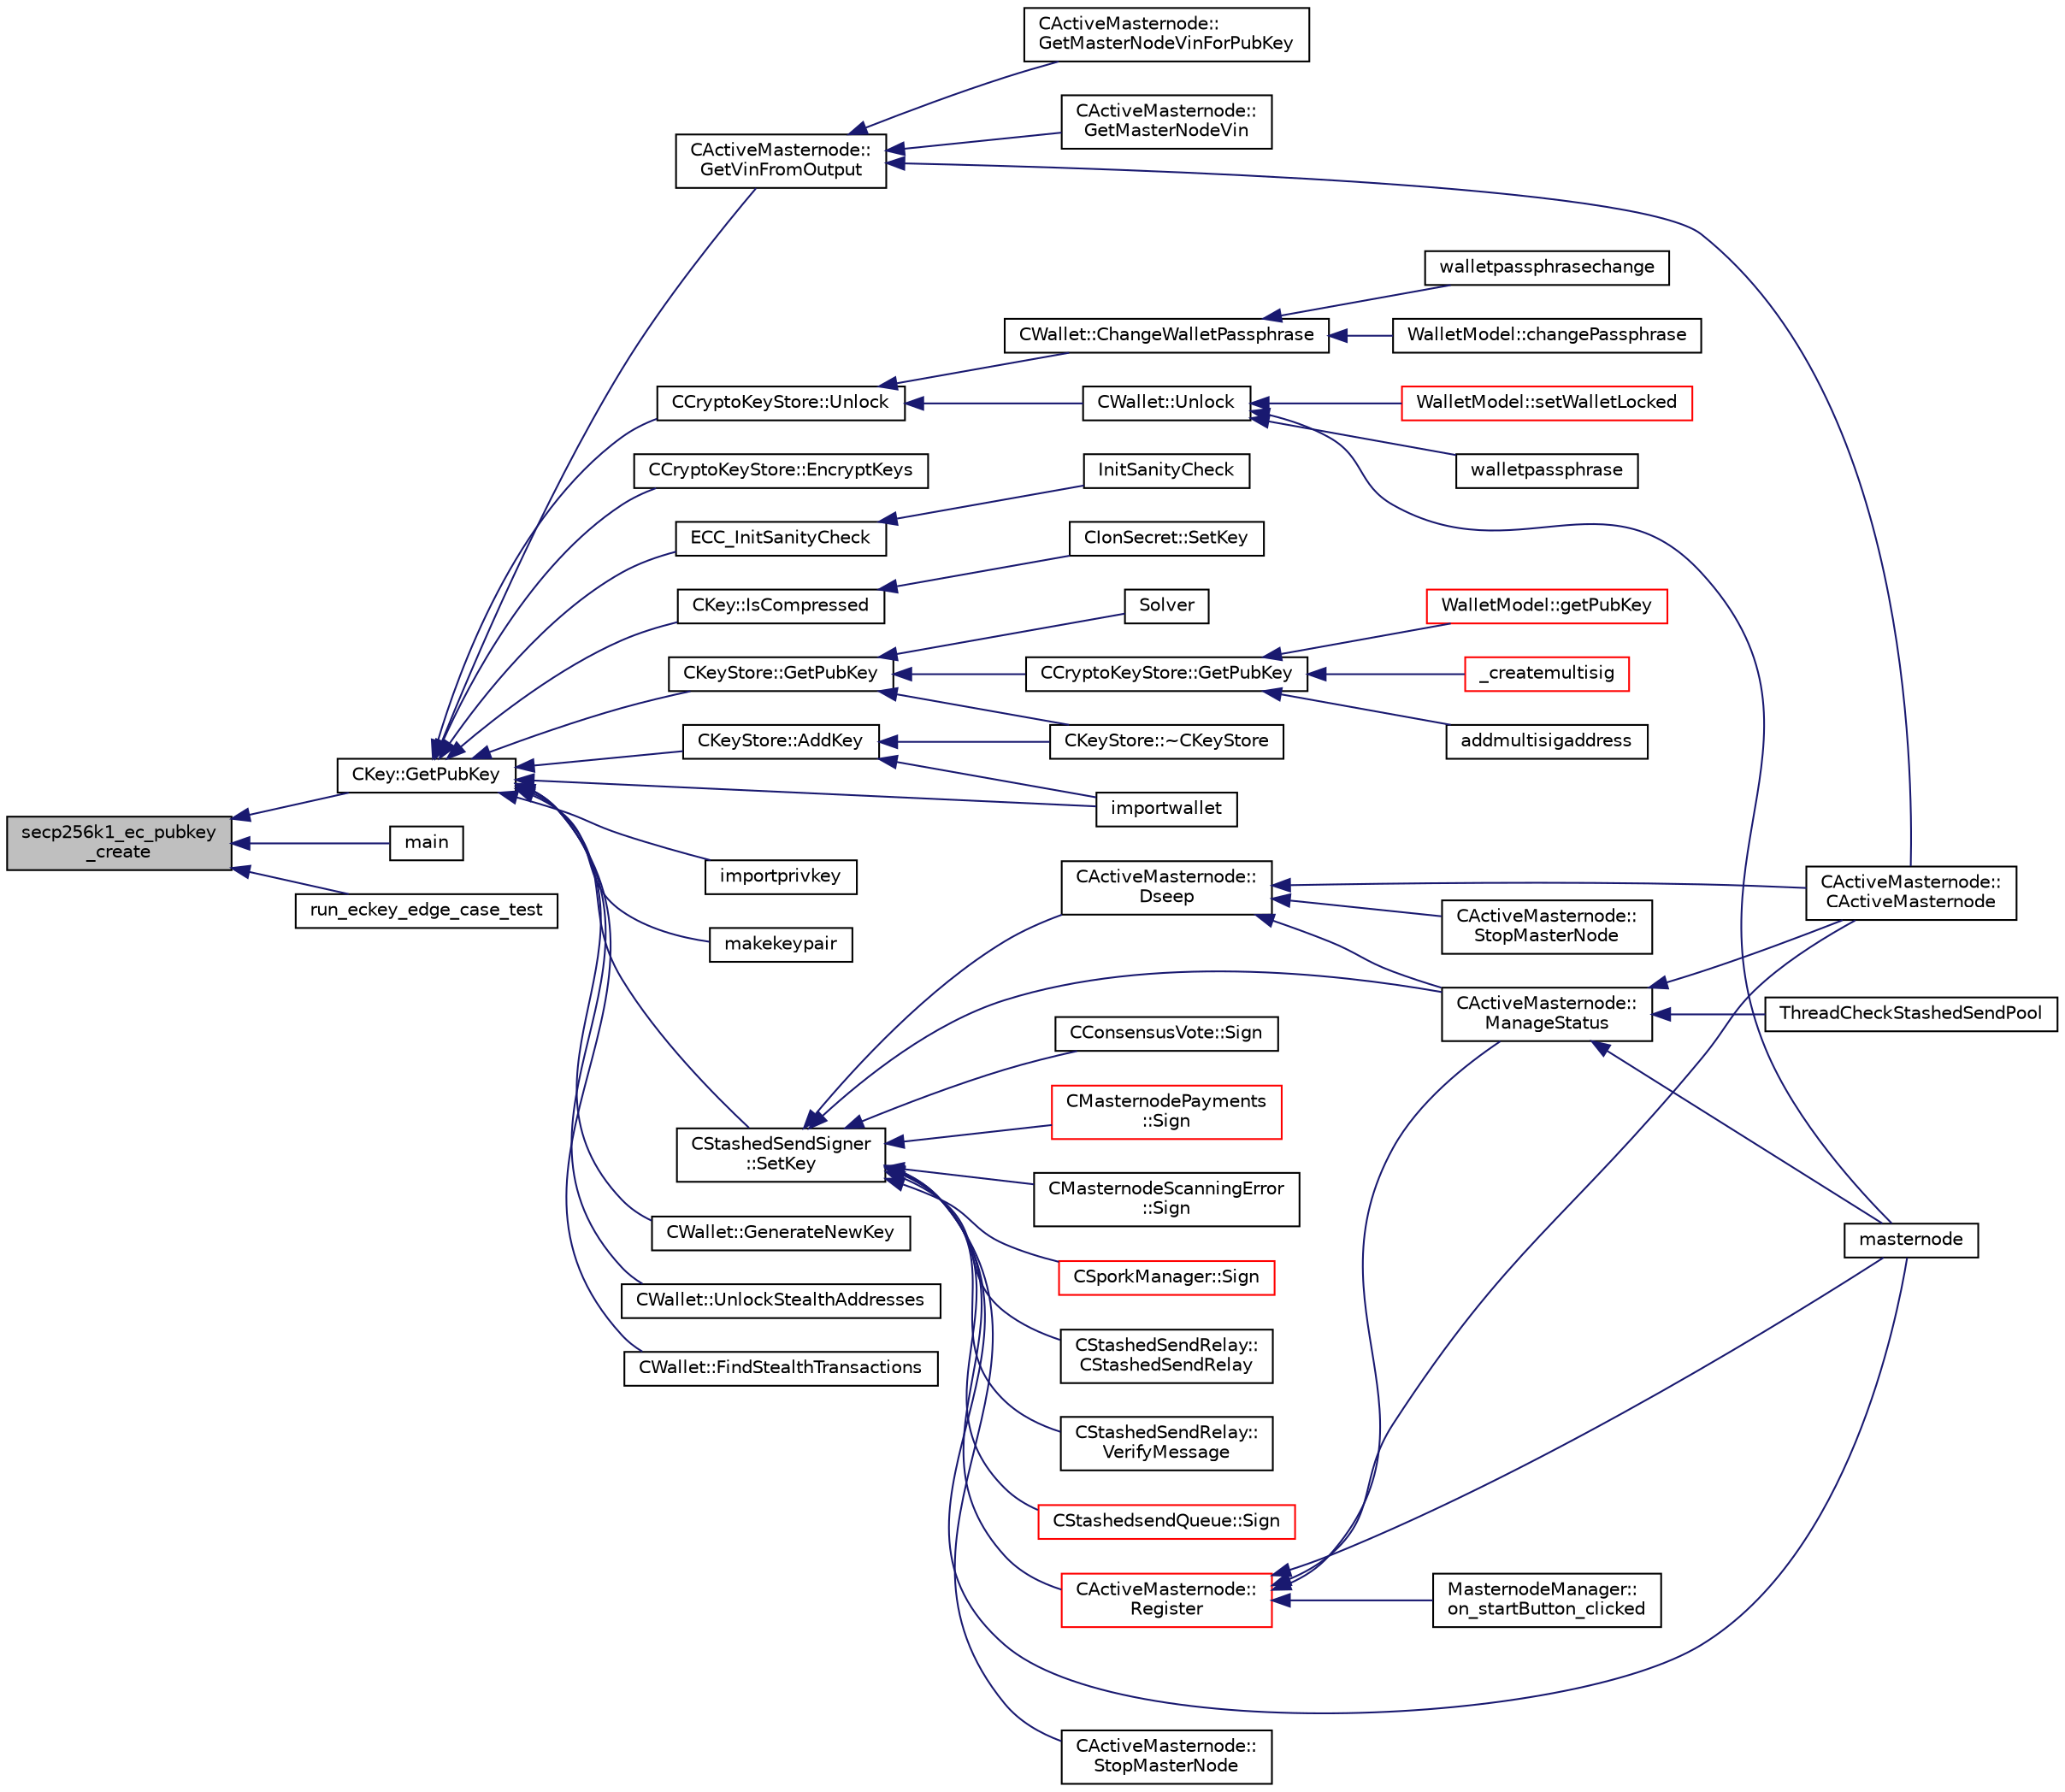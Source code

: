 digraph "secp256k1_ec_pubkey_create"
{
  edge [fontname="Helvetica",fontsize="10",labelfontname="Helvetica",labelfontsize="10"];
  node [fontname="Helvetica",fontsize="10",shape=record];
  rankdir="LR";
  Node41 [label="secp256k1_ec_pubkey\l_create",height=0.2,width=0.4,color="black", fillcolor="grey75", style="filled", fontcolor="black"];
  Node41 -> Node42 [dir="back",color="midnightblue",fontsize="10",style="solid",fontname="Helvetica"];
  Node42 [label="CKey::GetPubKey",height=0.2,width=0.4,color="black", fillcolor="white", style="filled",URL="$d2/d63/class_c_key.html#aa1085c59603a62db6ec776300f250337"];
  Node42 -> Node43 [dir="back",color="midnightblue",fontsize="10",style="solid",fontname="Helvetica"];
  Node43 [label="CActiveMasternode::\lGetVinFromOutput",height=0.2,width=0.4,color="black", fillcolor="white", style="filled",URL="$d9/d29/class_c_active_masternode.html#abc2ae1e24001f80ace4bbea2b6453944"];
  Node43 -> Node44 [dir="back",color="midnightblue",fontsize="10",style="solid",fontname="Helvetica"];
  Node44 [label="CActiveMasternode::\lGetMasterNodeVin",height=0.2,width=0.4,color="black", fillcolor="white", style="filled",URL="$d9/d29/class_c_active_masternode.html#adc93036b86ee9ef6abe5e0b783a51283"];
  Node43 -> Node45 [dir="back",color="midnightblue",fontsize="10",style="solid",fontname="Helvetica"];
  Node45 [label="CActiveMasternode::\lGetMasterNodeVinForPubKey",height=0.2,width=0.4,color="black", fillcolor="white", style="filled",URL="$d9/d29/class_c_active_masternode.html#ada17e6bbfd69a3acf166b49c10365da4"];
  Node43 -> Node46 [dir="back",color="midnightblue",fontsize="10",style="solid",fontname="Helvetica"];
  Node46 [label="CActiveMasternode::\lCActiveMasternode",height=0.2,width=0.4,color="black", fillcolor="white", style="filled",URL="$d9/d29/class_c_active_masternode.html#a7ffb946d1b2aad0054d3b3efce8c0543"];
  Node42 -> Node47 [dir="back",color="midnightblue",fontsize="10",style="solid",fontname="Helvetica"];
  Node47 [label="CCryptoKeyStore::Unlock",height=0.2,width=0.4,color="black", fillcolor="white", style="filled",URL="$db/dad/class_c_crypto_key_store.html#a81bd70e18aa75f566526620a74f9cd88"];
  Node47 -> Node48 [dir="back",color="midnightblue",fontsize="10",style="solid",fontname="Helvetica"];
  Node48 [label="CWallet::Unlock",height=0.2,width=0.4,color="black", fillcolor="white", style="filled",URL="$d2/de5/class_c_wallet.html#a654ae5a3a7c4c7c7bfd271f108781b40"];
  Node48 -> Node49 [dir="back",color="midnightblue",fontsize="10",style="solid",fontname="Helvetica"];
  Node49 [label="WalletModel::setWalletLocked",height=0.2,width=0.4,color="red", fillcolor="white", style="filled",URL="$d4/d27/class_wallet_model.html#a5a8b65bfaecb0813d64c733f4f34f090"];
  Node48 -> Node56 [dir="back",color="midnightblue",fontsize="10",style="solid",fontname="Helvetica"];
  Node56 [label="masternode",height=0.2,width=0.4,color="black", fillcolor="white", style="filled",URL="$d5/d6b/rpcstashedsend_8cpp.html#a30609e443aeb47c29ed0878d16b1b5e1"];
  Node48 -> Node57 [dir="back",color="midnightblue",fontsize="10",style="solid",fontname="Helvetica"];
  Node57 [label="walletpassphrase",height=0.2,width=0.4,color="black", fillcolor="white", style="filled",URL="$df/d1d/rpcwallet_8cpp.html#a733f7c70e7c18783935e6de9643c0086"];
  Node47 -> Node58 [dir="back",color="midnightblue",fontsize="10",style="solid",fontname="Helvetica"];
  Node58 [label="CWallet::ChangeWalletPassphrase",height=0.2,width=0.4,color="black", fillcolor="white", style="filled",URL="$d2/de5/class_c_wallet.html#a4abcec3066e7c462f4564c159fc15031"];
  Node58 -> Node59 [dir="back",color="midnightblue",fontsize="10",style="solid",fontname="Helvetica"];
  Node59 [label="WalletModel::changePassphrase",height=0.2,width=0.4,color="black", fillcolor="white", style="filled",URL="$d4/d27/class_wallet_model.html#a67ebff3f267b5c9973c0465184c085a4"];
  Node58 -> Node60 [dir="back",color="midnightblue",fontsize="10",style="solid",fontname="Helvetica"];
  Node60 [label="walletpassphrasechange",height=0.2,width=0.4,color="black", fillcolor="white", style="filled",URL="$df/d1d/rpcwallet_8cpp.html#a84ad884957e24688433be32a9ca70933"];
  Node42 -> Node61 [dir="back",color="midnightblue",fontsize="10",style="solid",fontname="Helvetica"];
  Node61 [label="CCryptoKeyStore::EncryptKeys",height=0.2,width=0.4,color="black", fillcolor="white", style="filled",URL="$db/dad/class_c_crypto_key_store.html#a8c0f6b63fb04193df16243c4459b7c61"];
  Node42 -> Node62 [dir="back",color="midnightblue",fontsize="10",style="solid",fontname="Helvetica"];
  Node62 [label="ECC_InitSanityCheck",height=0.2,width=0.4,color="black", fillcolor="white", style="filled",URL="$de/de5/key_8h.html#a55cc40f04bf887c1000667caccb0684a",tooltip="Check that required EC support is available at runtime. "];
  Node62 -> Node63 [dir="back",color="midnightblue",fontsize="10",style="solid",fontname="Helvetica"];
  Node63 [label="InitSanityCheck",height=0.2,width=0.4,color="black", fillcolor="white", style="filled",URL="$d0/dc9/init_8cpp.html#a878797b40fb8eb0d7f330a41d7742d11",tooltip="Sanity checks Ensure that Ion is running in a usable environment with all necessary library support..."];
  Node42 -> Node64 [dir="back",color="midnightblue",fontsize="10",style="solid",fontname="Helvetica"];
  Node64 [label="CKey::IsCompressed",height=0.2,width=0.4,color="black", fillcolor="white", style="filled",URL="$d2/d63/class_c_key.html#a96b017433a65335775cf3807d73f85ce"];
  Node64 -> Node65 [dir="back",color="midnightblue",fontsize="10",style="solid",fontname="Helvetica"];
  Node65 [label="CIonSecret::SetKey",height=0.2,width=0.4,color="black", fillcolor="white", style="filled",URL="$d3/d88/class_c_ion_secret.html#af28cc32f79cc793418e810e8ae12e25e"];
  Node42 -> Node66 [dir="back",color="midnightblue",fontsize="10",style="solid",fontname="Helvetica"];
  Node66 [label="CKeyStore::GetPubKey",height=0.2,width=0.4,color="black", fillcolor="white", style="filled",URL="$d0/dc3/class_c_key_store.html#ab83687ea4c9df138b21f6ec3e9809f42"];
  Node66 -> Node67 [dir="back",color="midnightblue",fontsize="10",style="solid",fontname="Helvetica"];
  Node67 [label="CCryptoKeyStore::GetPubKey",height=0.2,width=0.4,color="black", fillcolor="white", style="filled",URL="$db/dad/class_c_crypto_key_store.html#a20b474adfe6900bb36cd4fd6f9c31380"];
  Node67 -> Node68 [dir="back",color="midnightblue",fontsize="10",style="solid",fontname="Helvetica"];
  Node68 [label="WalletModel::getPubKey",height=0.2,width=0.4,color="red", fillcolor="white", style="filled",URL="$d4/d27/class_wallet_model.html#abe0b4462654768f301d1f758f7907ca2"];
  Node67 -> Node79 [dir="back",color="midnightblue",fontsize="10",style="solid",fontname="Helvetica"];
  Node79 [label="_createmultisig",height=0.2,width=0.4,color="red", fillcolor="white", style="filled",URL="$df/d1d/rpcwallet_8cpp.html#aca53a9372c92e81fc665cbdeb8fcdbc5"];
  Node67 -> Node81 [dir="back",color="midnightblue",fontsize="10",style="solid",fontname="Helvetica"];
  Node81 [label="addmultisigaddress",height=0.2,width=0.4,color="black", fillcolor="white", style="filled",URL="$df/d1d/rpcwallet_8cpp.html#a01e8a83cbd4209f10c71719383d7ca2d"];
  Node66 -> Node82 [dir="back",color="midnightblue",fontsize="10",style="solid",fontname="Helvetica"];
  Node82 [label="CKeyStore::~CKeyStore",height=0.2,width=0.4,color="black", fillcolor="white", style="filled",URL="$d0/dc3/class_c_key_store.html#a9bfaef2bcd6effc467a96043f44044a0"];
  Node66 -> Node83 [dir="back",color="midnightblue",fontsize="10",style="solid",fontname="Helvetica"];
  Node83 [label="Solver",height=0.2,width=0.4,color="black", fillcolor="white", style="filled",URL="$de/d7f/script_8h.html#a8e31b29d5a654a570c493f7aa9c3abd9"];
  Node42 -> Node84 [dir="back",color="midnightblue",fontsize="10",style="solid",fontname="Helvetica"];
  Node84 [label="CKeyStore::AddKey",height=0.2,width=0.4,color="black", fillcolor="white", style="filled",URL="$d0/dc3/class_c_key_store.html#a0b4ca43724cfcc6e2ea70c0baa192750"];
  Node84 -> Node82 [dir="back",color="midnightblue",fontsize="10",style="solid",fontname="Helvetica"];
  Node84 -> Node85 [dir="back",color="midnightblue",fontsize="10",style="solid",fontname="Helvetica"];
  Node85 [label="importwallet",height=0.2,width=0.4,color="black", fillcolor="white", style="filled",URL="$dc/dbf/rpcdump_8cpp.html#a2566d5c9dd1938b74e70398cdb3ac5c1"];
  Node42 -> Node86 [dir="back",color="midnightblue",fontsize="10",style="solid",fontname="Helvetica"];
  Node86 [label="importprivkey",height=0.2,width=0.4,color="black", fillcolor="white", style="filled",URL="$dc/dbf/rpcdump_8cpp.html#a3a6fdb974fce01220a895393d444e981"];
  Node42 -> Node85 [dir="back",color="midnightblue",fontsize="10",style="solid",fontname="Helvetica"];
  Node42 -> Node87 [dir="back",color="midnightblue",fontsize="10",style="solid",fontname="Helvetica"];
  Node87 [label="makekeypair",height=0.2,width=0.4,color="black", fillcolor="white", style="filled",URL="$df/d1d/rpcwallet_8cpp.html#a99fe5f539a487e6da84f74ac47ae5ba6"];
  Node42 -> Node88 [dir="back",color="midnightblue",fontsize="10",style="solid",fontname="Helvetica"];
  Node88 [label="CStashedSendSigner\l::SetKey",height=0.2,width=0.4,color="black", fillcolor="white", style="filled",URL="$da/d0a/class_c_stashed_send_signer.html#a706eb86a74431f151080cb9e466fe6ce",tooltip="Set the private/public key values, returns true if successful. "];
  Node88 -> Node89 [dir="back",color="midnightblue",fontsize="10",style="solid",fontname="Helvetica"];
  Node89 [label="CActiveMasternode::\lManageStatus",height=0.2,width=0.4,color="black", fillcolor="white", style="filled",URL="$d9/d29/class_c_active_masternode.html#a8004b3b2100da7dcfedbd1e959633e51"];
  Node89 -> Node46 [dir="back",color="midnightblue",fontsize="10",style="solid",fontname="Helvetica"];
  Node89 -> Node56 [dir="back",color="midnightblue",fontsize="10",style="solid",fontname="Helvetica"];
  Node89 -> Node90 [dir="back",color="midnightblue",fontsize="10",style="solid",fontname="Helvetica"];
  Node90 [label="ThreadCheckStashedSendPool",height=0.2,width=0.4,color="black", fillcolor="white", style="filled",URL="$d9/dbc/stashedsend_8h.html#ab583ddc86effded8432ea5387f77d883"];
  Node88 -> Node91 [dir="back",color="midnightblue",fontsize="10",style="solid",fontname="Helvetica"];
  Node91 [label="CActiveMasternode::\lStopMasterNode",height=0.2,width=0.4,color="black", fillcolor="white", style="filled",URL="$d9/d29/class_c_active_masternode.html#aa8221b9331dba267e222a84dd5d5b00d"];
  Node88 -> Node92 [dir="back",color="midnightblue",fontsize="10",style="solid",fontname="Helvetica"];
  Node92 [label="CActiveMasternode::\lDseep",height=0.2,width=0.4,color="black", fillcolor="white", style="filled",URL="$d9/d29/class_c_active_masternode.html#af217e0c05aee3315421a8760db6a7a6c"];
  Node92 -> Node89 [dir="back",color="midnightblue",fontsize="10",style="solid",fontname="Helvetica"];
  Node92 -> Node93 [dir="back",color="midnightblue",fontsize="10",style="solid",fontname="Helvetica"];
  Node93 [label="CActiveMasternode::\lStopMasterNode",height=0.2,width=0.4,color="black", fillcolor="white", style="filled",URL="$d9/d29/class_c_active_masternode.html#a32a25010441010c267ace316e8bc8f8e"];
  Node92 -> Node46 [dir="back",color="midnightblue",fontsize="10",style="solid",fontname="Helvetica"];
  Node88 -> Node94 [dir="back",color="midnightblue",fontsize="10",style="solid",fontname="Helvetica"];
  Node94 [label="CActiveMasternode::\lRegister",height=0.2,width=0.4,color="red", fillcolor="white", style="filled",URL="$d9/d29/class_c_active_masternode.html#aacd8f048772ab4f9908c11d29727063d",tooltip="Register remote Masternode. "];
  Node94 -> Node89 [dir="back",color="midnightblue",fontsize="10",style="solid",fontname="Helvetica"];
  Node94 -> Node46 [dir="back",color="midnightblue",fontsize="10",style="solid",fontname="Helvetica"];
  Node94 -> Node95 [dir="back",color="midnightblue",fontsize="10",style="solid",fontname="Helvetica"];
  Node95 [label="MasternodeManager::\lon_startButton_clicked",height=0.2,width=0.4,color="black", fillcolor="white", style="filled",URL="$d9/d70/class_masternode_manager.html#a83f5cf149fdaf6d7fce1a3378611c3f9"];
  Node94 -> Node56 [dir="back",color="midnightblue",fontsize="10",style="solid",fontname="Helvetica"];
  Node88 -> Node97 [dir="back",color="midnightblue",fontsize="10",style="solid",fontname="Helvetica"];
  Node97 [label="CConsensusVote::Sign",height=0.2,width=0.4,color="black", fillcolor="white", style="filled",URL="$dc/da2/class_c_consensus_vote.html#a687495887aa75f5d5bb70f93ecb820d0"];
  Node88 -> Node98 [dir="back",color="midnightblue",fontsize="10",style="solid",fontname="Helvetica"];
  Node98 [label="CMasternodePayments\l::Sign",height=0.2,width=0.4,color="red", fillcolor="white", style="filled",URL="$dc/d9a/class_c_masternode_payments.html#a7d04afdf936b8de605ab6f478c7fad51"];
  Node88 -> Node101 [dir="back",color="midnightblue",fontsize="10",style="solid",fontname="Helvetica"];
  Node101 [label="CMasternodeScanningError\l::Sign",height=0.2,width=0.4,color="black", fillcolor="white", style="filled",URL="$d0/de7/class_c_masternode_scanning_error.html#afdc8ec9b08767cdf3c6a6cc819af7d09"];
  Node88 -> Node56 [dir="back",color="midnightblue",fontsize="10",style="solid",fontname="Helvetica"];
  Node88 -> Node102 [dir="back",color="midnightblue",fontsize="10",style="solid",fontname="Helvetica"];
  Node102 [label="CSporkManager::Sign",height=0.2,width=0.4,color="red", fillcolor="white", style="filled",URL="$d2/d5e/class_c_spork_manager.html#adf1b5d40f378c4bd3a5ea31905b11f30"];
  Node88 -> Node108 [dir="back",color="midnightblue",fontsize="10",style="solid",fontname="Helvetica"];
  Node108 [label="CStashedSendRelay::\lCStashedSendRelay",height=0.2,width=0.4,color="black", fillcolor="white", style="filled",URL="$d2/d25/class_c_stashed_send_relay.html#ac4f08ff3af1c8730a259abe6dc0972f5"];
  Node88 -> Node109 [dir="back",color="midnightblue",fontsize="10",style="solid",fontname="Helvetica"];
  Node109 [label="CStashedSendRelay::\lVerifyMessage",height=0.2,width=0.4,color="black", fillcolor="white", style="filled",URL="$d2/d25/class_c_stashed_send_relay.html#afbd1e6eeec3e89109d9fcb0d899da517"];
  Node88 -> Node110 [dir="back",color="midnightblue",fontsize="10",style="solid",fontname="Helvetica"];
  Node110 [label="CStashedsendQueue::Sign",height=0.2,width=0.4,color="red", fillcolor="white", style="filled",URL="$dd/d34/class_c_stashedsend_queue.html#a781354a3071b29fbf76df2353919933c",tooltip="Sign this Stashedsend transaction. "];
  Node42 -> Node112 [dir="back",color="midnightblue",fontsize="10",style="solid",fontname="Helvetica"];
  Node112 [label="CWallet::GenerateNewKey",height=0.2,width=0.4,color="black", fillcolor="white", style="filled",URL="$d2/de5/class_c_wallet.html#a061fe7f54f80ec40f856b3e6365c2f4a"];
  Node42 -> Node113 [dir="back",color="midnightblue",fontsize="10",style="solid",fontname="Helvetica"];
  Node113 [label="CWallet::UnlockStealthAddresses",height=0.2,width=0.4,color="black", fillcolor="white", style="filled",URL="$d2/de5/class_c_wallet.html#ac45af0632ea59c56295d3158b7387f33"];
  Node42 -> Node114 [dir="back",color="midnightblue",fontsize="10",style="solid",fontname="Helvetica"];
  Node114 [label="CWallet::FindStealthTransactions",height=0.2,width=0.4,color="black", fillcolor="white", style="filled",URL="$d2/de5/class_c_wallet.html#a5d0e2025dc7a87a0406be272b80509ee"];
  Node41 -> Node115 [dir="back",color="midnightblue",fontsize="10",style="solid",fontname="Helvetica"];
  Node115 [label="main",height=0.2,width=0.4,color="black", fillcolor="white", style="filled",URL="$dd/d4a/bench__verify_8c.html#a840291bc02cba5474a4cb46a9b9566fe"];
  Node41 -> Node116 [dir="back",color="midnightblue",fontsize="10",style="solid",fontname="Helvetica"];
  Node116 [label="run_eckey_edge_case_test",height=0.2,width=0.4,color="black", fillcolor="white", style="filled",URL="$d5/d7f/tests_8c.html#a32498e86a99a258f68cd4b1176f47966"];
}
